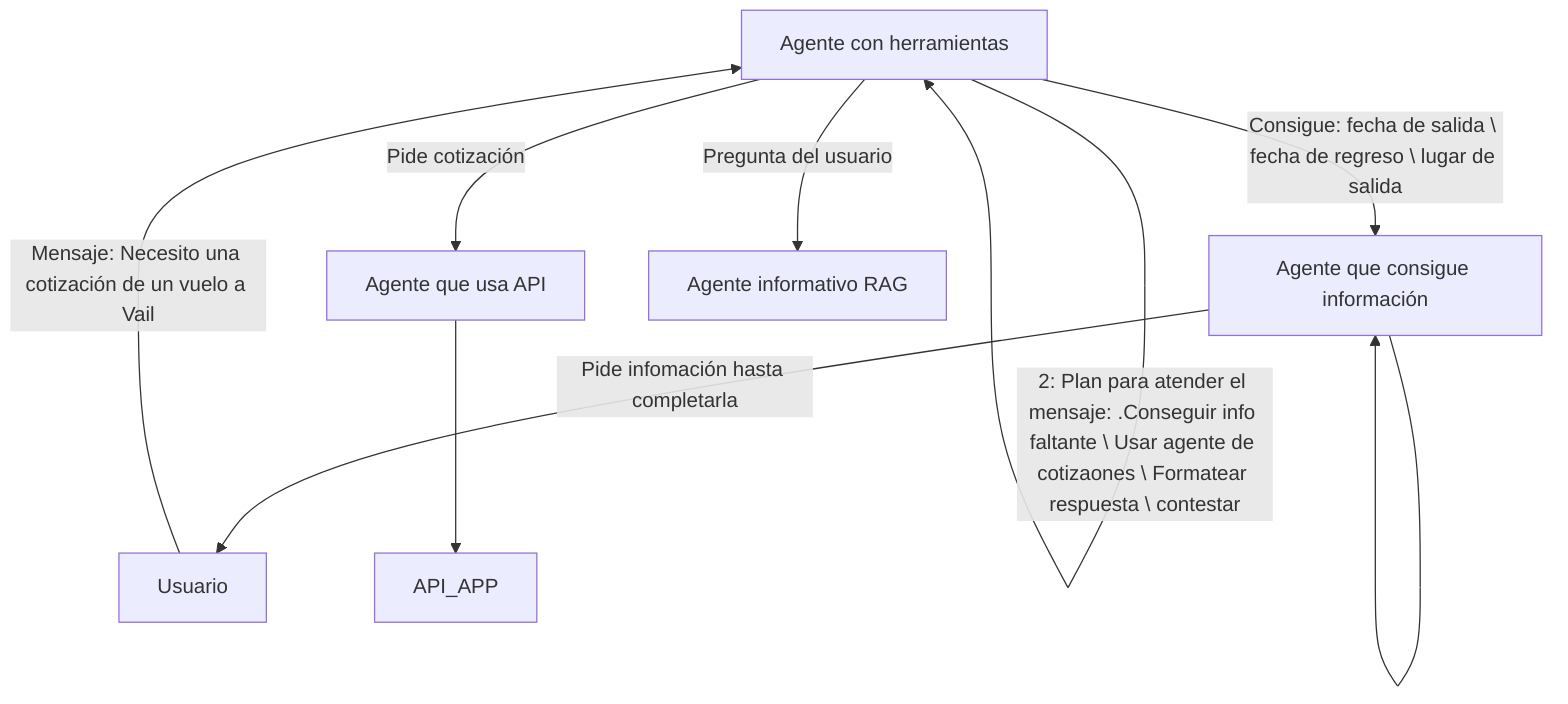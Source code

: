 flowchart TD;
    4[Usuario]
    1[Agente con herramientas]
    2[Agente que usa API]
    3[Agente que consigue información]
    5[Agente informativo RAG]
    4-->|Mensaje: Necesito una cotización de un vuelo a Vail|1;
    1-->|1: Reflexiona|1;
    1-->|2: Plan para atender el mensaje: .Conseguir info faltante \ Usar agente de cotizaones \ Formatear respuesta \ contestar|1;
    1-->|Consigue: fecha de salida \ fecha de regreso \ lugar de salida|3;
    3-->|Pide infomación hasta completarla|4;
    1-->|Pide cotización|2;
    2-->API_APP;
    1-->|Pregunta del usuario|5;
    3-->3;